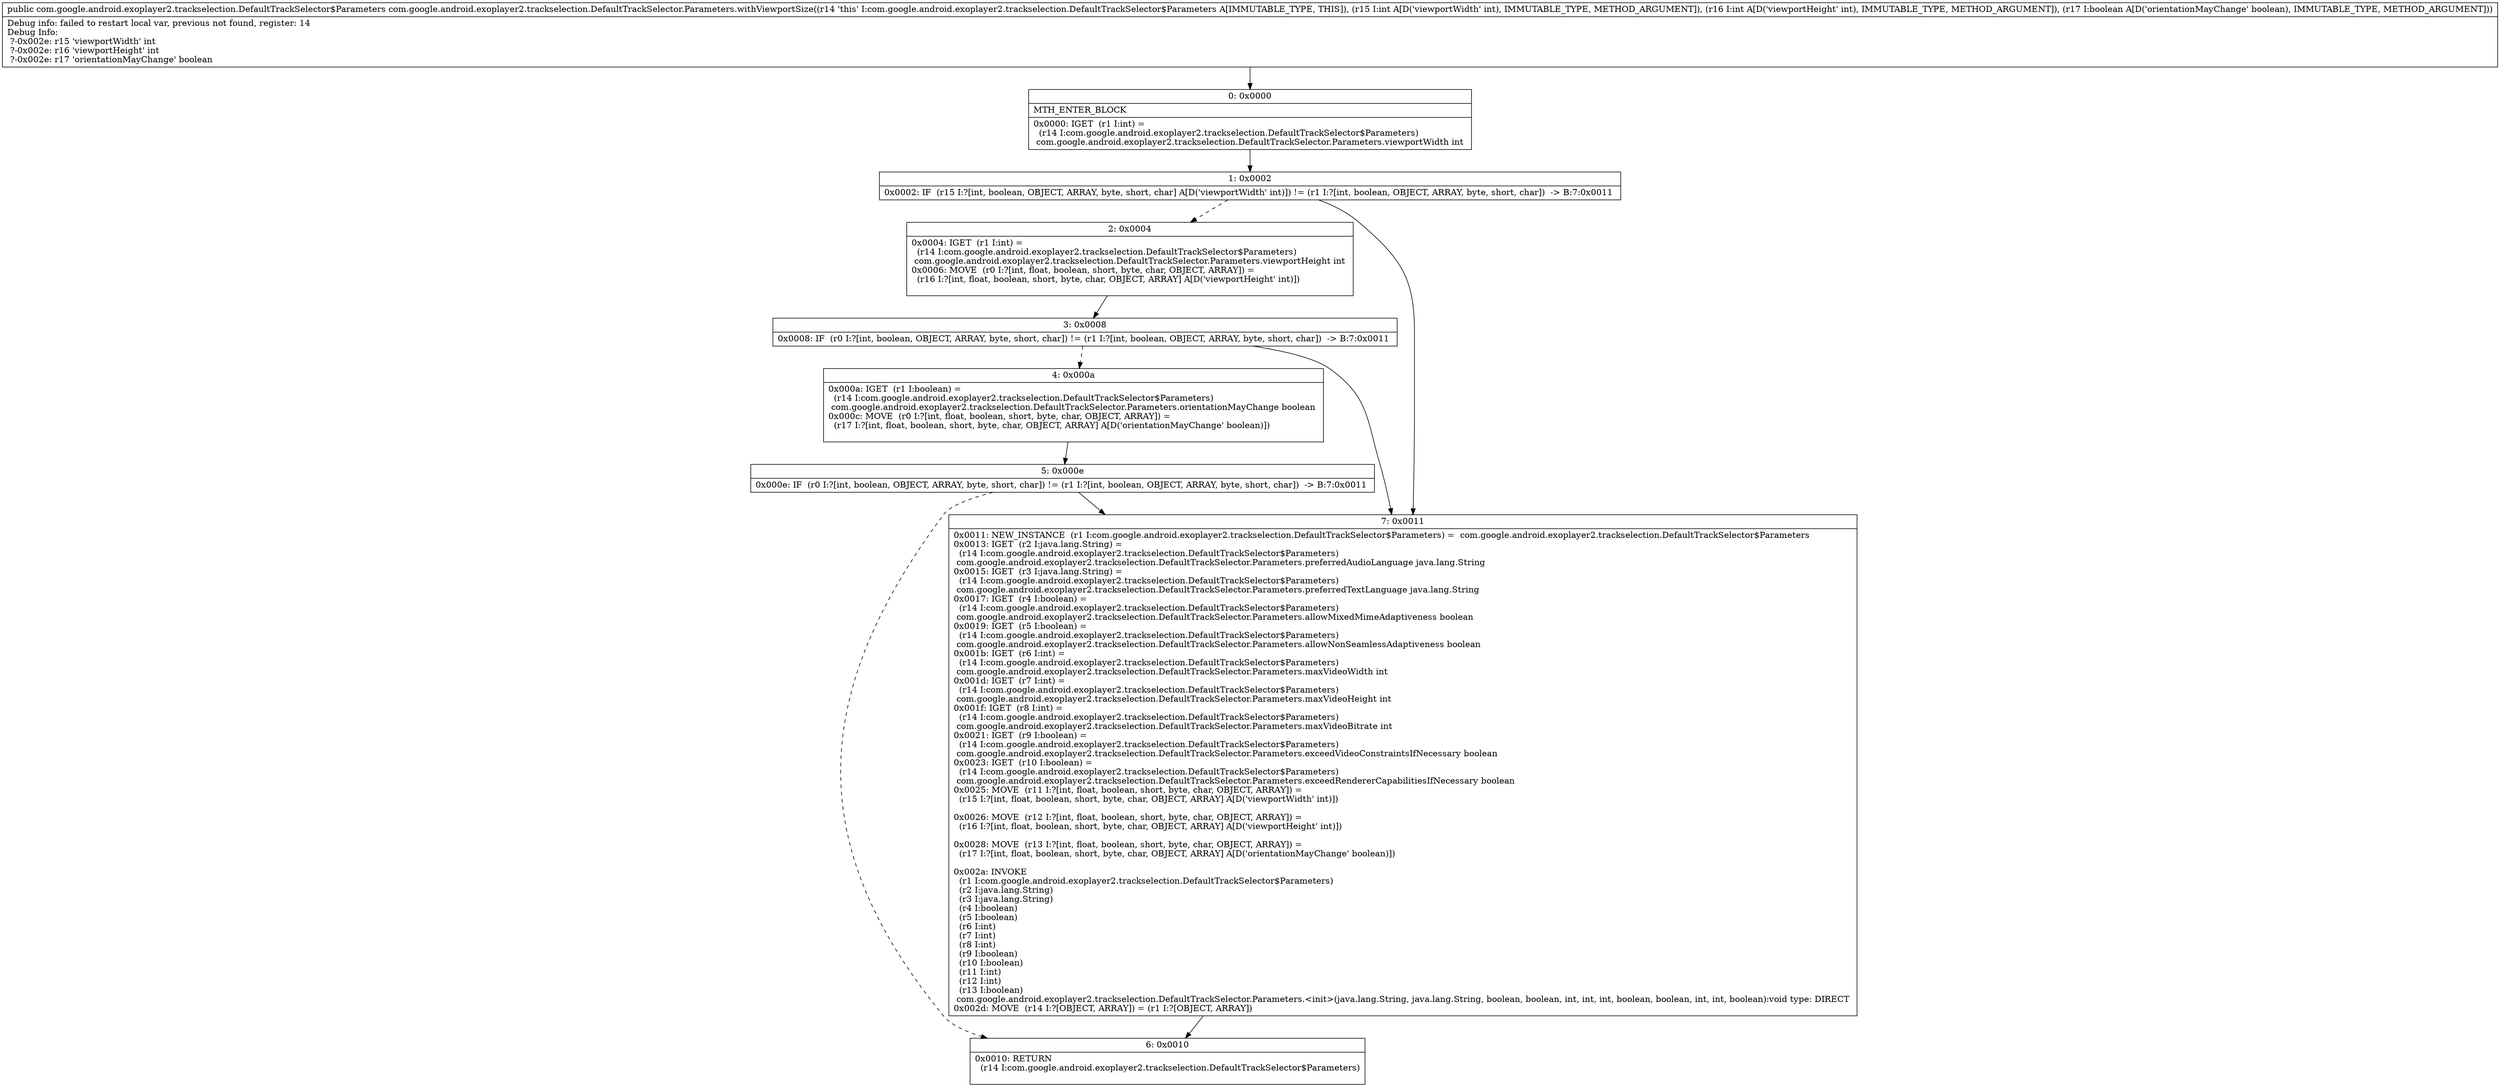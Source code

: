 digraph "CFG forcom.google.android.exoplayer2.trackselection.DefaultTrackSelector.Parameters.withViewportSize(IIZ)Lcom\/google\/android\/exoplayer2\/trackselection\/DefaultTrackSelector$Parameters;" {
Node_0 [shape=record,label="{0\:\ 0x0000|MTH_ENTER_BLOCK\l|0x0000: IGET  (r1 I:int) = \l  (r14 I:com.google.android.exoplayer2.trackselection.DefaultTrackSelector$Parameters)\l com.google.android.exoplayer2.trackselection.DefaultTrackSelector.Parameters.viewportWidth int \l}"];
Node_1 [shape=record,label="{1\:\ 0x0002|0x0002: IF  (r15 I:?[int, boolean, OBJECT, ARRAY, byte, short, char] A[D('viewportWidth' int)]) != (r1 I:?[int, boolean, OBJECT, ARRAY, byte, short, char])  \-\> B:7:0x0011 \l}"];
Node_2 [shape=record,label="{2\:\ 0x0004|0x0004: IGET  (r1 I:int) = \l  (r14 I:com.google.android.exoplayer2.trackselection.DefaultTrackSelector$Parameters)\l com.google.android.exoplayer2.trackselection.DefaultTrackSelector.Parameters.viewportHeight int \l0x0006: MOVE  (r0 I:?[int, float, boolean, short, byte, char, OBJECT, ARRAY]) = \l  (r16 I:?[int, float, boolean, short, byte, char, OBJECT, ARRAY] A[D('viewportHeight' int)])\l \l}"];
Node_3 [shape=record,label="{3\:\ 0x0008|0x0008: IF  (r0 I:?[int, boolean, OBJECT, ARRAY, byte, short, char]) != (r1 I:?[int, boolean, OBJECT, ARRAY, byte, short, char])  \-\> B:7:0x0011 \l}"];
Node_4 [shape=record,label="{4\:\ 0x000a|0x000a: IGET  (r1 I:boolean) = \l  (r14 I:com.google.android.exoplayer2.trackselection.DefaultTrackSelector$Parameters)\l com.google.android.exoplayer2.trackselection.DefaultTrackSelector.Parameters.orientationMayChange boolean \l0x000c: MOVE  (r0 I:?[int, float, boolean, short, byte, char, OBJECT, ARRAY]) = \l  (r17 I:?[int, float, boolean, short, byte, char, OBJECT, ARRAY] A[D('orientationMayChange' boolean)])\l \l}"];
Node_5 [shape=record,label="{5\:\ 0x000e|0x000e: IF  (r0 I:?[int, boolean, OBJECT, ARRAY, byte, short, char]) != (r1 I:?[int, boolean, OBJECT, ARRAY, byte, short, char])  \-\> B:7:0x0011 \l}"];
Node_6 [shape=record,label="{6\:\ 0x0010|0x0010: RETURN  \l  (r14 I:com.google.android.exoplayer2.trackselection.DefaultTrackSelector$Parameters)\l \l}"];
Node_7 [shape=record,label="{7\:\ 0x0011|0x0011: NEW_INSTANCE  (r1 I:com.google.android.exoplayer2.trackselection.DefaultTrackSelector$Parameters) =  com.google.android.exoplayer2.trackselection.DefaultTrackSelector$Parameters \l0x0013: IGET  (r2 I:java.lang.String) = \l  (r14 I:com.google.android.exoplayer2.trackselection.DefaultTrackSelector$Parameters)\l com.google.android.exoplayer2.trackselection.DefaultTrackSelector.Parameters.preferredAudioLanguage java.lang.String \l0x0015: IGET  (r3 I:java.lang.String) = \l  (r14 I:com.google.android.exoplayer2.trackselection.DefaultTrackSelector$Parameters)\l com.google.android.exoplayer2.trackselection.DefaultTrackSelector.Parameters.preferredTextLanguage java.lang.String \l0x0017: IGET  (r4 I:boolean) = \l  (r14 I:com.google.android.exoplayer2.trackselection.DefaultTrackSelector$Parameters)\l com.google.android.exoplayer2.trackselection.DefaultTrackSelector.Parameters.allowMixedMimeAdaptiveness boolean \l0x0019: IGET  (r5 I:boolean) = \l  (r14 I:com.google.android.exoplayer2.trackselection.DefaultTrackSelector$Parameters)\l com.google.android.exoplayer2.trackselection.DefaultTrackSelector.Parameters.allowNonSeamlessAdaptiveness boolean \l0x001b: IGET  (r6 I:int) = \l  (r14 I:com.google.android.exoplayer2.trackselection.DefaultTrackSelector$Parameters)\l com.google.android.exoplayer2.trackselection.DefaultTrackSelector.Parameters.maxVideoWidth int \l0x001d: IGET  (r7 I:int) = \l  (r14 I:com.google.android.exoplayer2.trackselection.DefaultTrackSelector$Parameters)\l com.google.android.exoplayer2.trackselection.DefaultTrackSelector.Parameters.maxVideoHeight int \l0x001f: IGET  (r8 I:int) = \l  (r14 I:com.google.android.exoplayer2.trackselection.DefaultTrackSelector$Parameters)\l com.google.android.exoplayer2.trackselection.DefaultTrackSelector.Parameters.maxVideoBitrate int \l0x0021: IGET  (r9 I:boolean) = \l  (r14 I:com.google.android.exoplayer2.trackselection.DefaultTrackSelector$Parameters)\l com.google.android.exoplayer2.trackselection.DefaultTrackSelector.Parameters.exceedVideoConstraintsIfNecessary boolean \l0x0023: IGET  (r10 I:boolean) = \l  (r14 I:com.google.android.exoplayer2.trackselection.DefaultTrackSelector$Parameters)\l com.google.android.exoplayer2.trackselection.DefaultTrackSelector.Parameters.exceedRendererCapabilitiesIfNecessary boolean \l0x0025: MOVE  (r11 I:?[int, float, boolean, short, byte, char, OBJECT, ARRAY]) = \l  (r15 I:?[int, float, boolean, short, byte, char, OBJECT, ARRAY] A[D('viewportWidth' int)])\l \l0x0026: MOVE  (r12 I:?[int, float, boolean, short, byte, char, OBJECT, ARRAY]) = \l  (r16 I:?[int, float, boolean, short, byte, char, OBJECT, ARRAY] A[D('viewportHeight' int)])\l \l0x0028: MOVE  (r13 I:?[int, float, boolean, short, byte, char, OBJECT, ARRAY]) = \l  (r17 I:?[int, float, boolean, short, byte, char, OBJECT, ARRAY] A[D('orientationMayChange' boolean)])\l \l0x002a: INVOKE  \l  (r1 I:com.google.android.exoplayer2.trackselection.DefaultTrackSelector$Parameters)\l  (r2 I:java.lang.String)\l  (r3 I:java.lang.String)\l  (r4 I:boolean)\l  (r5 I:boolean)\l  (r6 I:int)\l  (r7 I:int)\l  (r8 I:int)\l  (r9 I:boolean)\l  (r10 I:boolean)\l  (r11 I:int)\l  (r12 I:int)\l  (r13 I:boolean)\l com.google.android.exoplayer2.trackselection.DefaultTrackSelector.Parameters.\<init\>(java.lang.String, java.lang.String, boolean, boolean, int, int, int, boolean, boolean, int, int, boolean):void type: DIRECT \l0x002d: MOVE  (r14 I:?[OBJECT, ARRAY]) = (r1 I:?[OBJECT, ARRAY]) \l}"];
MethodNode[shape=record,label="{public com.google.android.exoplayer2.trackselection.DefaultTrackSelector$Parameters com.google.android.exoplayer2.trackselection.DefaultTrackSelector.Parameters.withViewportSize((r14 'this' I:com.google.android.exoplayer2.trackselection.DefaultTrackSelector$Parameters A[IMMUTABLE_TYPE, THIS]), (r15 I:int A[D('viewportWidth' int), IMMUTABLE_TYPE, METHOD_ARGUMENT]), (r16 I:int A[D('viewportHeight' int), IMMUTABLE_TYPE, METHOD_ARGUMENT]), (r17 I:boolean A[D('orientationMayChange' boolean), IMMUTABLE_TYPE, METHOD_ARGUMENT]))  | Debug info: failed to restart local var, previous not found, register: 14\lDebug Info:\l  ?\-0x002e: r15 'viewportWidth' int\l  ?\-0x002e: r16 'viewportHeight' int\l  ?\-0x002e: r17 'orientationMayChange' boolean\l}"];
MethodNode -> Node_0;
Node_0 -> Node_1;
Node_1 -> Node_2[style=dashed];
Node_1 -> Node_7;
Node_2 -> Node_3;
Node_3 -> Node_4[style=dashed];
Node_3 -> Node_7;
Node_4 -> Node_5;
Node_5 -> Node_6[style=dashed];
Node_5 -> Node_7;
Node_7 -> Node_6;
}

